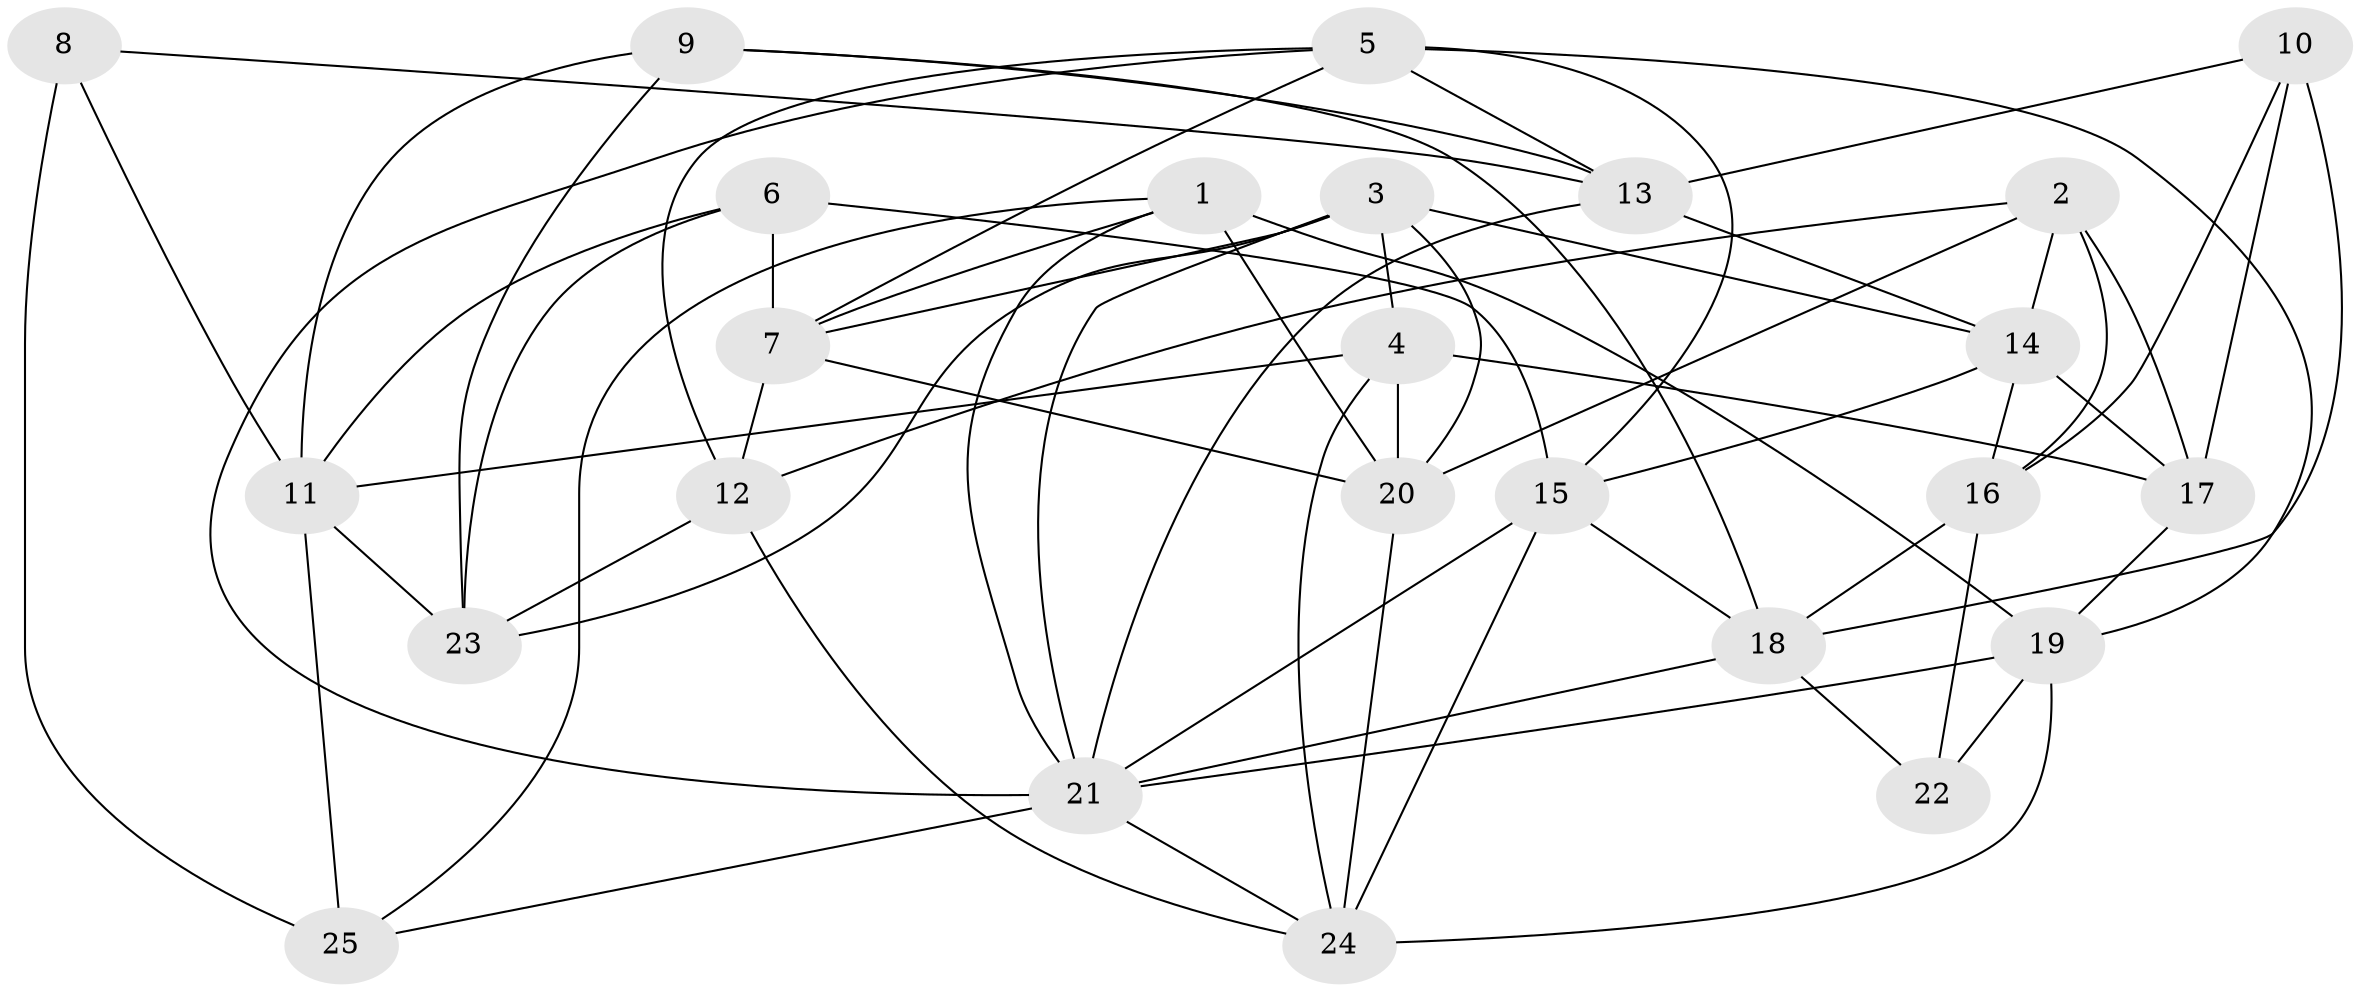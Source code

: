 // original degree distribution, {4: 1.0}
// Generated by graph-tools (version 1.1) at 2025/26/03/09/25 03:26:54]
// undirected, 25 vertices, 66 edges
graph export_dot {
graph [start="1"]
  node [color=gray90,style=filled];
  1;
  2;
  3;
  4;
  5;
  6;
  7;
  8;
  9;
  10;
  11;
  12;
  13;
  14;
  15;
  16;
  17;
  18;
  19;
  20;
  21;
  22;
  23;
  24;
  25;
  1 -- 7 [weight=1.0];
  1 -- 19 [weight=1.0];
  1 -- 20 [weight=4.0];
  1 -- 21 [weight=1.0];
  1 -- 25 [weight=1.0];
  2 -- 12 [weight=1.0];
  2 -- 14 [weight=1.0];
  2 -- 16 [weight=1.0];
  2 -- 17 [weight=2.0];
  2 -- 20 [weight=1.0];
  3 -- 4 [weight=1.0];
  3 -- 7 [weight=1.0];
  3 -- 14 [weight=1.0];
  3 -- 20 [weight=1.0];
  3 -- 21 [weight=1.0];
  3 -- 23 [weight=1.0];
  4 -- 11 [weight=1.0];
  4 -- 17 [weight=1.0];
  4 -- 20 [weight=2.0];
  4 -- 24 [weight=1.0];
  5 -- 7 [weight=1.0];
  5 -- 12 [weight=1.0];
  5 -- 13 [weight=1.0];
  5 -- 15 [weight=1.0];
  5 -- 19 [weight=1.0];
  5 -- 21 [weight=1.0];
  6 -- 7 [weight=1.0];
  6 -- 11 [weight=1.0];
  6 -- 15 [weight=1.0];
  6 -- 23 [weight=1.0];
  7 -- 12 [weight=1.0];
  7 -- 20 [weight=1.0];
  8 -- 11 [weight=1.0];
  8 -- 13 [weight=1.0];
  8 -- 25 [weight=2.0];
  9 -- 11 [weight=1.0];
  9 -- 13 [weight=1.0];
  9 -- 18 [weight=1.0];
  9 -- 23 [weight=1.0];
  10 -- 13 [weight=1.0];
  10 -- 16 [weight=1.0];
  10 -- 17 [weight=1.0];
  10 -- 18 [weight=1.0];
  11 -- 23 [weight=1.0];
  11 -- 25 [weight=1.0];
  12 -- 23 [weight=2.0];
  12 -- 24 [weight=1.0];
  13 -- 14 [weight=1.0];
  13 -- 21 [weight=1.0];
  14 -- 15 [weight=1.0];
  14 -- 16 [weight=1.0];
  14 -- 17 [weight=1.0];
  15 -- 18 [weight=1.0];
  15 -- 21 [weight=1.0];
  15 -- 24 [weight=1.0];
  16 -- 18 [weight=1.0];
  16 -- 22 [weight=2.0];
  17 -- 19 [weight=1.0];
  18 -- 21 [weight=1.0];
  18 -- 22 [weight=1.0];
  19 -- 21 [weight=1.0];
  19 -- 22 [weight=1.0];
  19 -- 24 [weight=1.0];
  20 -- 24 [weight=1.0];
  21 -- 24 [weight=1.0];
  21 -- 25 [weight=2.0];
}
